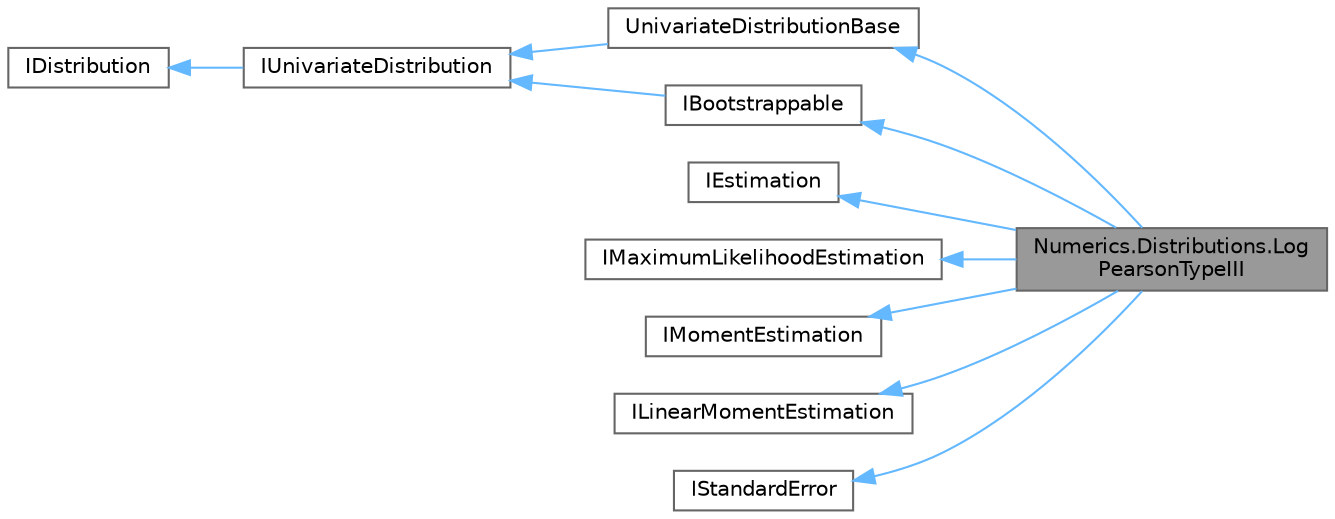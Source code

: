 digraph "Numerics.Distributions.LogPearsonTypeIII"
{
 // LATEX_PDF_SIZE
  bgcolor="transparent";
  edge [fontname=Helvetica,fontsize=10,labelfontname=Helvetica,labelfontsize=10];
  node [fontname=Helvetica,fontsize=10,shape=box,height=0.2,width=0.4];
  rankdir="LR";
  Node1 [id="Node000001",label="Numerics.Distributions.Log\lPearsonTypeIII",height=0.2,width=0.4,color="gray40", fillcolor="grey60", style="filled", fontcolor="black",tooltip="The log-Pearson Type III distribution."];
  Node2 -> Node1 [id="edge1_Node000001_Node000002",dir="back",color="steelblue1",style="solid",tooltip=" "];
  Node2 [id="Node000002",label="UnivariateDistributionBase",height=0.2,width=0.4,color="gray40", fillcolor="white", style="filled",URL="$class_numerics_1_1_distributions_1_1_univariate_distribution_base.html",tooltip="Declares common functionality for all univariate distributions."];
  Node3 -> Node2 [id="edge2_Node000002_Node000003",dir="back",color="steelblue1",style="solid",tooltip=" "];
  Node3 [id="Node000003",label="IUnivariateDistribution",height=0.2,width=0.4,color="gray40", fillcolor="white", style="filled",URL="$interface_numerics_1_1_distributions_1_1_i_univariate_distribution.html",tooltip="Interface for Univariate Probability Distributions."];
  Node4 -> Node3 [id="edge3_Node000003_Node000004",dir="back",color="steelblue1",style="solid",tooltip=" "];
  Node4 [id="Node000004",label="IDistribution",height=0.2,width=0.4,color="gray40", fillcolor="white", style="filled",URL="$interface_numerics_1_1_distributions_1_1_i_distribution.html",tooltip="Simple Distribution Interface."];
  Node5 -> Node1 [id="edge4_Node000001_Node000005",dir="back",color="steelblue1",style="solid",tooltip=" "];
  Node5 [id="Node000005",label="IEstimation",height=0.2,width=0.4,color="gray40", fillcolor="white", style="filled",URL="$interface_numerics_1_1_distributions_1_1_i_estimation.html",tooltip="Distribution Parameter Estimation Interface."];
  Node6 -> Node1 [id="edge5_Node000001_Node000006",dir="back",color="steelblue1",style="solid",tooltip=" "];
  Node6 [id="Node000006",label="IMaximumLikelihoodEstimation",height=0.2,width=0.4,color="gray40", fillcolor="white", style="filled",URL="$interface_numerics_1_1_distributions_1_1_i_maximum_likelihood_estimation.html",tooltip="An interface for Maximum Likelihood Estimation."];
  Node7 -> Node1 [id="edge6_Node000001_Node000007",dir="back",color="steelblue1",style="solid",tooltip=" "];
  Node7 [id="Node000007",label="IMomentEstimation",height=0.2,width=0.4,color="gray40", fillcolor="white", style="filled",URL="$interface_numerics_1_1_distributions_1_1_i_moment_estimation.html",tooltip="An interface for estimation by the method of moments."];
  Node8 -> Node1 [id="edge7_Node000001_Node000008",dir="back",color="steelblue1",style="solid",tooltip=" "];
  Node8 [id="Node000008",label="ILinearMomentEstimation",height=0.2,width=0.4,color="gray40", fillcolor="white", style="filled",URL="$interface_numerics_1_1_distributions_1_1_i_linear_moment_estimation.html",tooltip="An interface for estimation by the method of linear moments."];
  Node9 -> Node1 [id="edge8_Node000001_Node000009",dir="back",color="steelblue1",style="solid",tooltip=" "];
  Node9 [id="Node000009",label="IStandardError",height=0.2,width=0.4,color="gray40", fillcolor="white", style="filled",URL="$interface_numerics_1_1_distributions_1_1_i_standard_error.html",tooltip="An interface for calculating the standard error for a probability distribution."];
  Node10 -> Node1 [id="edge9_Node000001_Node000010",dir="back",color="steelblue1",style="solid",tooltip=" "];
  Node10 [id="Node000010",label="IBootstrappable",height=0.2,width=0.4,color="gray40", fillcolor="white", style="filled",URL="$interface_numerics_1_1_distributions_1_1_i_bootstrappable.html",tooltip="An interface for performing the parametric bootstrap with a univariate distribution."];
  Node3 -> Node10 [id="edge10_Node000010_Node000003",dir="back",color="steelblue1",style="solid",tooltip=" "];
}
